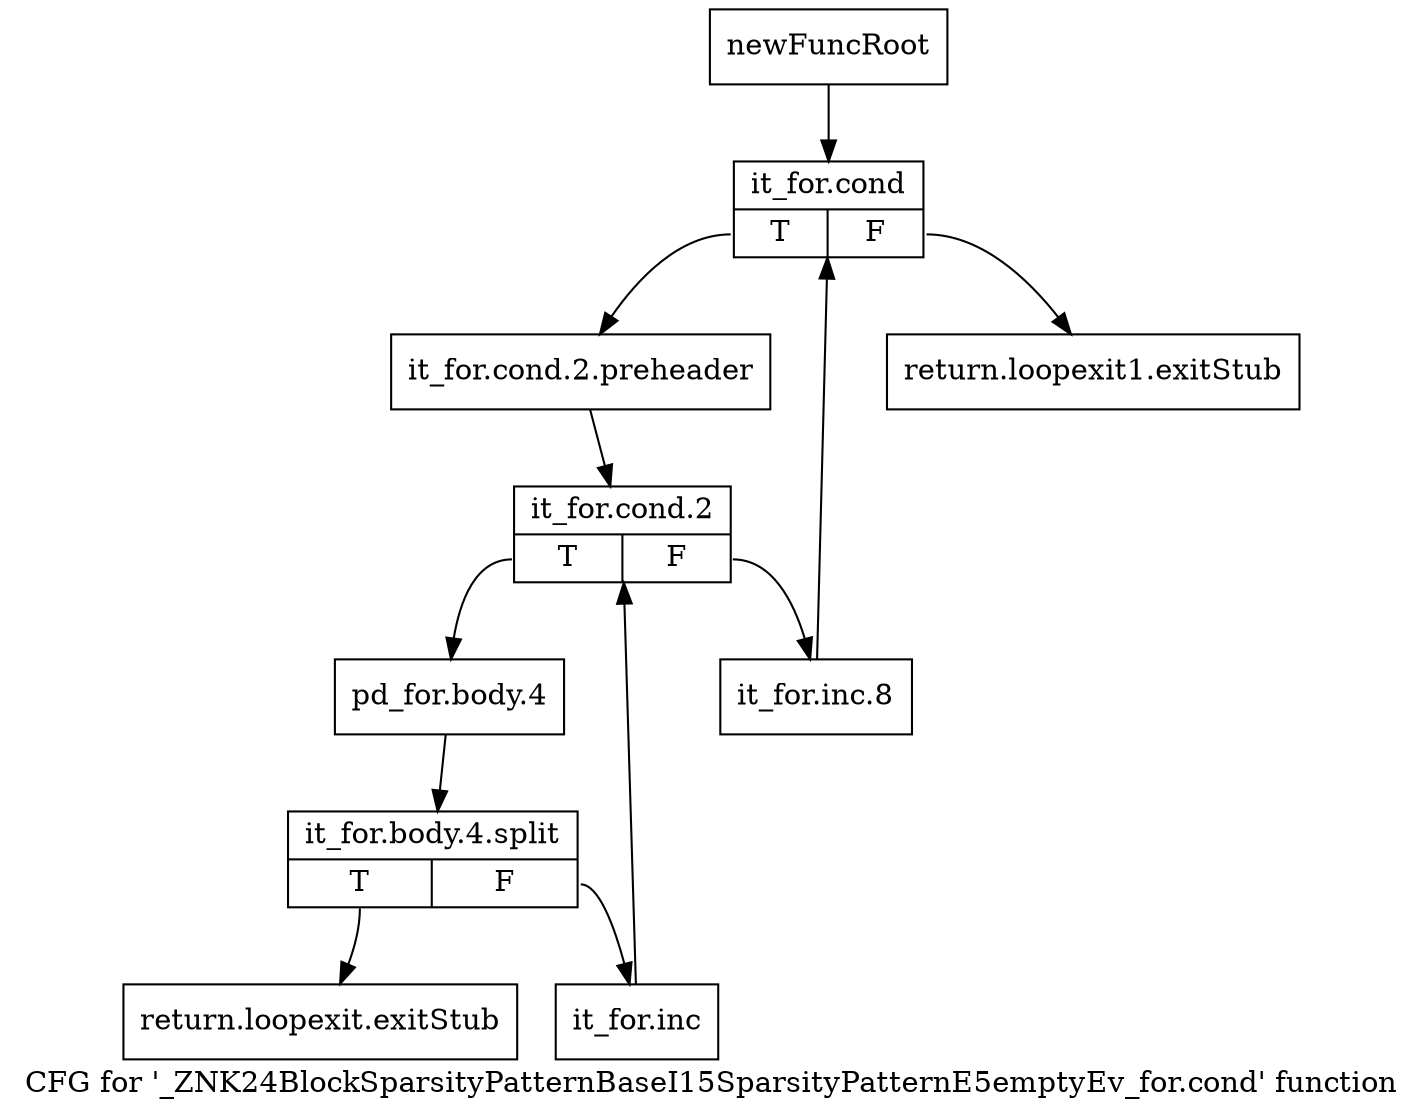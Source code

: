 digraph "CFG for '_ZNK24BlockSparsityPatternBaseI15SparsityPatternE5emptyEv_for.cond' function" {
	label="CFG for '_ZNK24BlockSparsityPatternBaseI15SparsityPatternE5emptyEv_for.cond' function";

	Node0x8b2ddb0 [shape=record,label="{newFuncRoot}"];
	Node0x8b2ddb0 -> Node0x8b2dea0;
	Node0x8b2de00 [shape=record,label="{return.loopexit1.exitStub}"];
	Node0x8b2de50 [shape=record,label="{return.loopexit.exitStub}"];
	Node0x8b2dea0 [shape=record,label="{it_for.cond|{<s0>T|<s1>F}}"];
	Node0x8b2dea0:s0 -> Node0x8b2def0;
	Node0x8b2dea0:s1 -> Node0x8b2de00;
	Node0x8b2def0 [shape=record,label="{it_for.cond.2.preheader}"];
	Node0x8b2def0 -> Node0x8b2df40;
	Node0x8b2df40 [shape=record,label="{it_for.cond.2|{<s0>T|<s1>F}}"];
	Node0x8b2df40:s0 -> Node0x8b2dfe0;
	Node0x8b2df40:s1 -> Node0x8b2df90;
	Node0x8b2df90 [shape=record,label="{it_for.inc.8}"];
	Node0x8b2df90 -> Node0x8b2dea0;
	Node0x8b2dfe0 [shape=record,label="{pd_for.body.4}"];
	Node0x8b2dfe0 -> Node0xb7a6990;
	Node0xb7a6990 [shape=record,label="{it_for.body.4.split|{<s0>T|<s1>F}}"];
	Node0xb7a6990:s0 -> Node0x8b2de50;
	Node0xb7a6990:s1 -> Node0x8b2e030;
	Node0x8b2e030 [shape=record,label="{it_for.inc}"];
	Node0x8b2e030 -> Node0x8b2df40;
}
